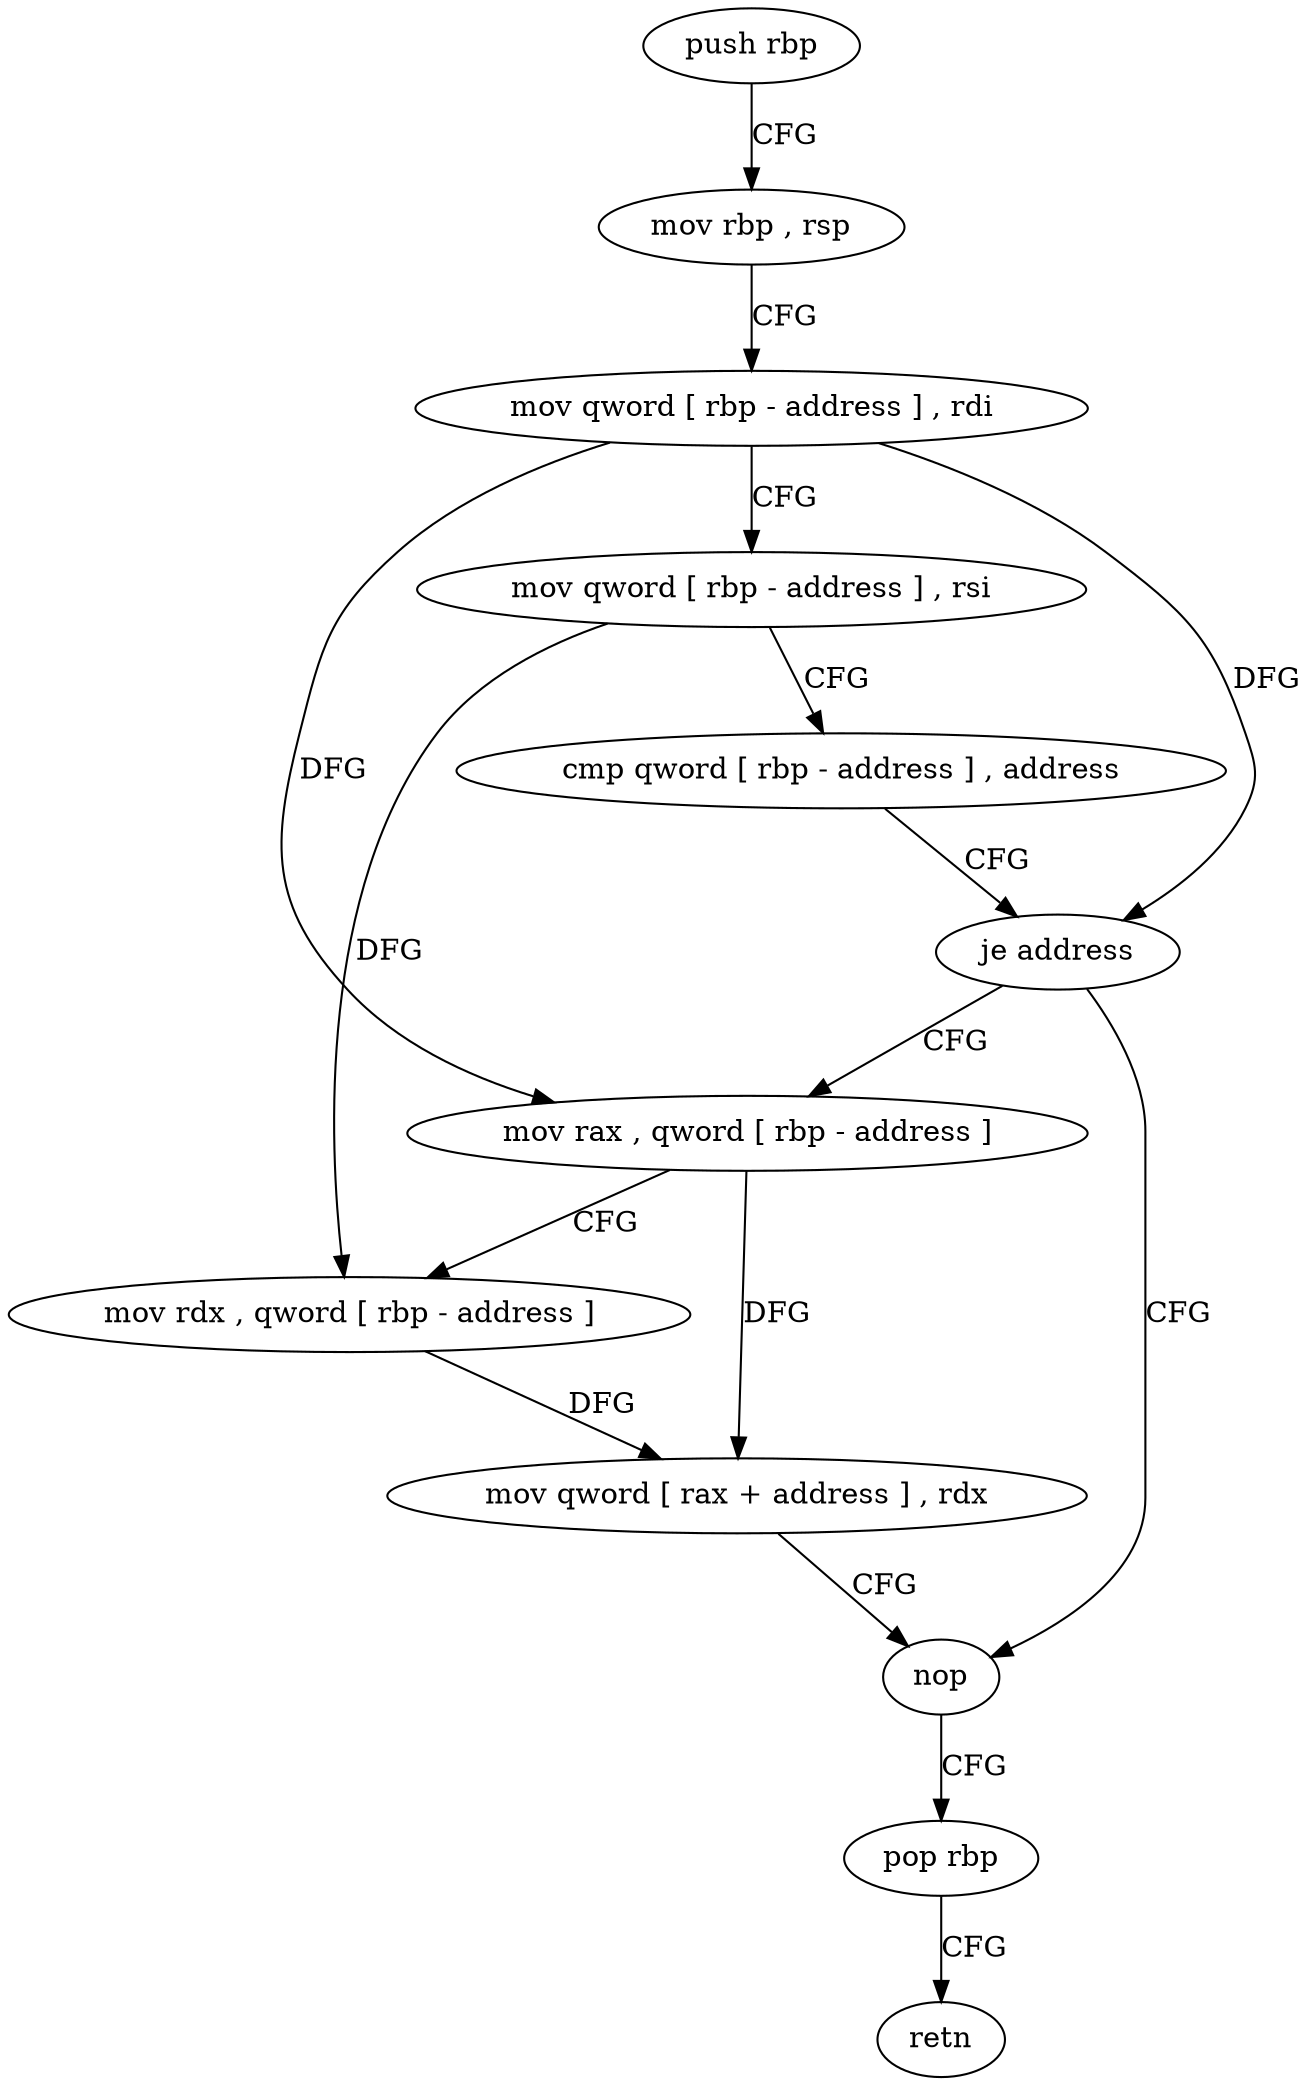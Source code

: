 digraph "func" {
"4357023" [label = "push rbp" ]
"4357024" [label = "mov rbp , rsp" ]
"4357027" [label = "mov qword [ rbp - address ] , rdi" ]
"4357031" [label = "mov qword [ rbp - address ] , rsi" ]
"4357035" [label = "cmp qword [ rbp - address ] , address" ]
"4357040" [label = "je address" ]
"4357054" [label = "nop" ]
"4357042" [label = "mov rax , qword [ rbp - address ]" ]
"4357055" [label = "pop rbp" ]
"4357056" [label = "retn" ]
"4357046" [label = "mov rdx , qword [ rbp - address ]" ]
"4357050" [label = "mov qword [ rax + address ] , rdx" ]
"4357023" -> "4357024" [ label = "CFG" ]
"4357024" -> "4357027" [ label = "CFG" ]
"4357027" -> "4357031" [ label = "CFG" ]
"4357027" -> "4357040" [ label = "DFG" ]
"4357027" -> "4357042" [ label = "DFG" ]
"4357031" -> "4357035" [ label = "CFG" ]
"4357031" -> "4357046" [ label = "DFG" ]
"4357035" -> "4357040" [ label = "CFG" ]
"4357040" -> "4357054" [ label = "CFG" ]
"4357040" -> "4357042" [ label = "CFG" ]
"4357054" -> "4357055" [ label = "CFG" ]
"4357042" -> "4357046" [ label = "CFG" ]
"4357042" -> "4357050" [ label = "DFG" ]
"4357055" -> "4357056" [ label = "CFG" ]
"4357046" -> "4357050" [ label = "DFG" ]
"4357050" -> "4357054" [ label = "CFG" ]
}
